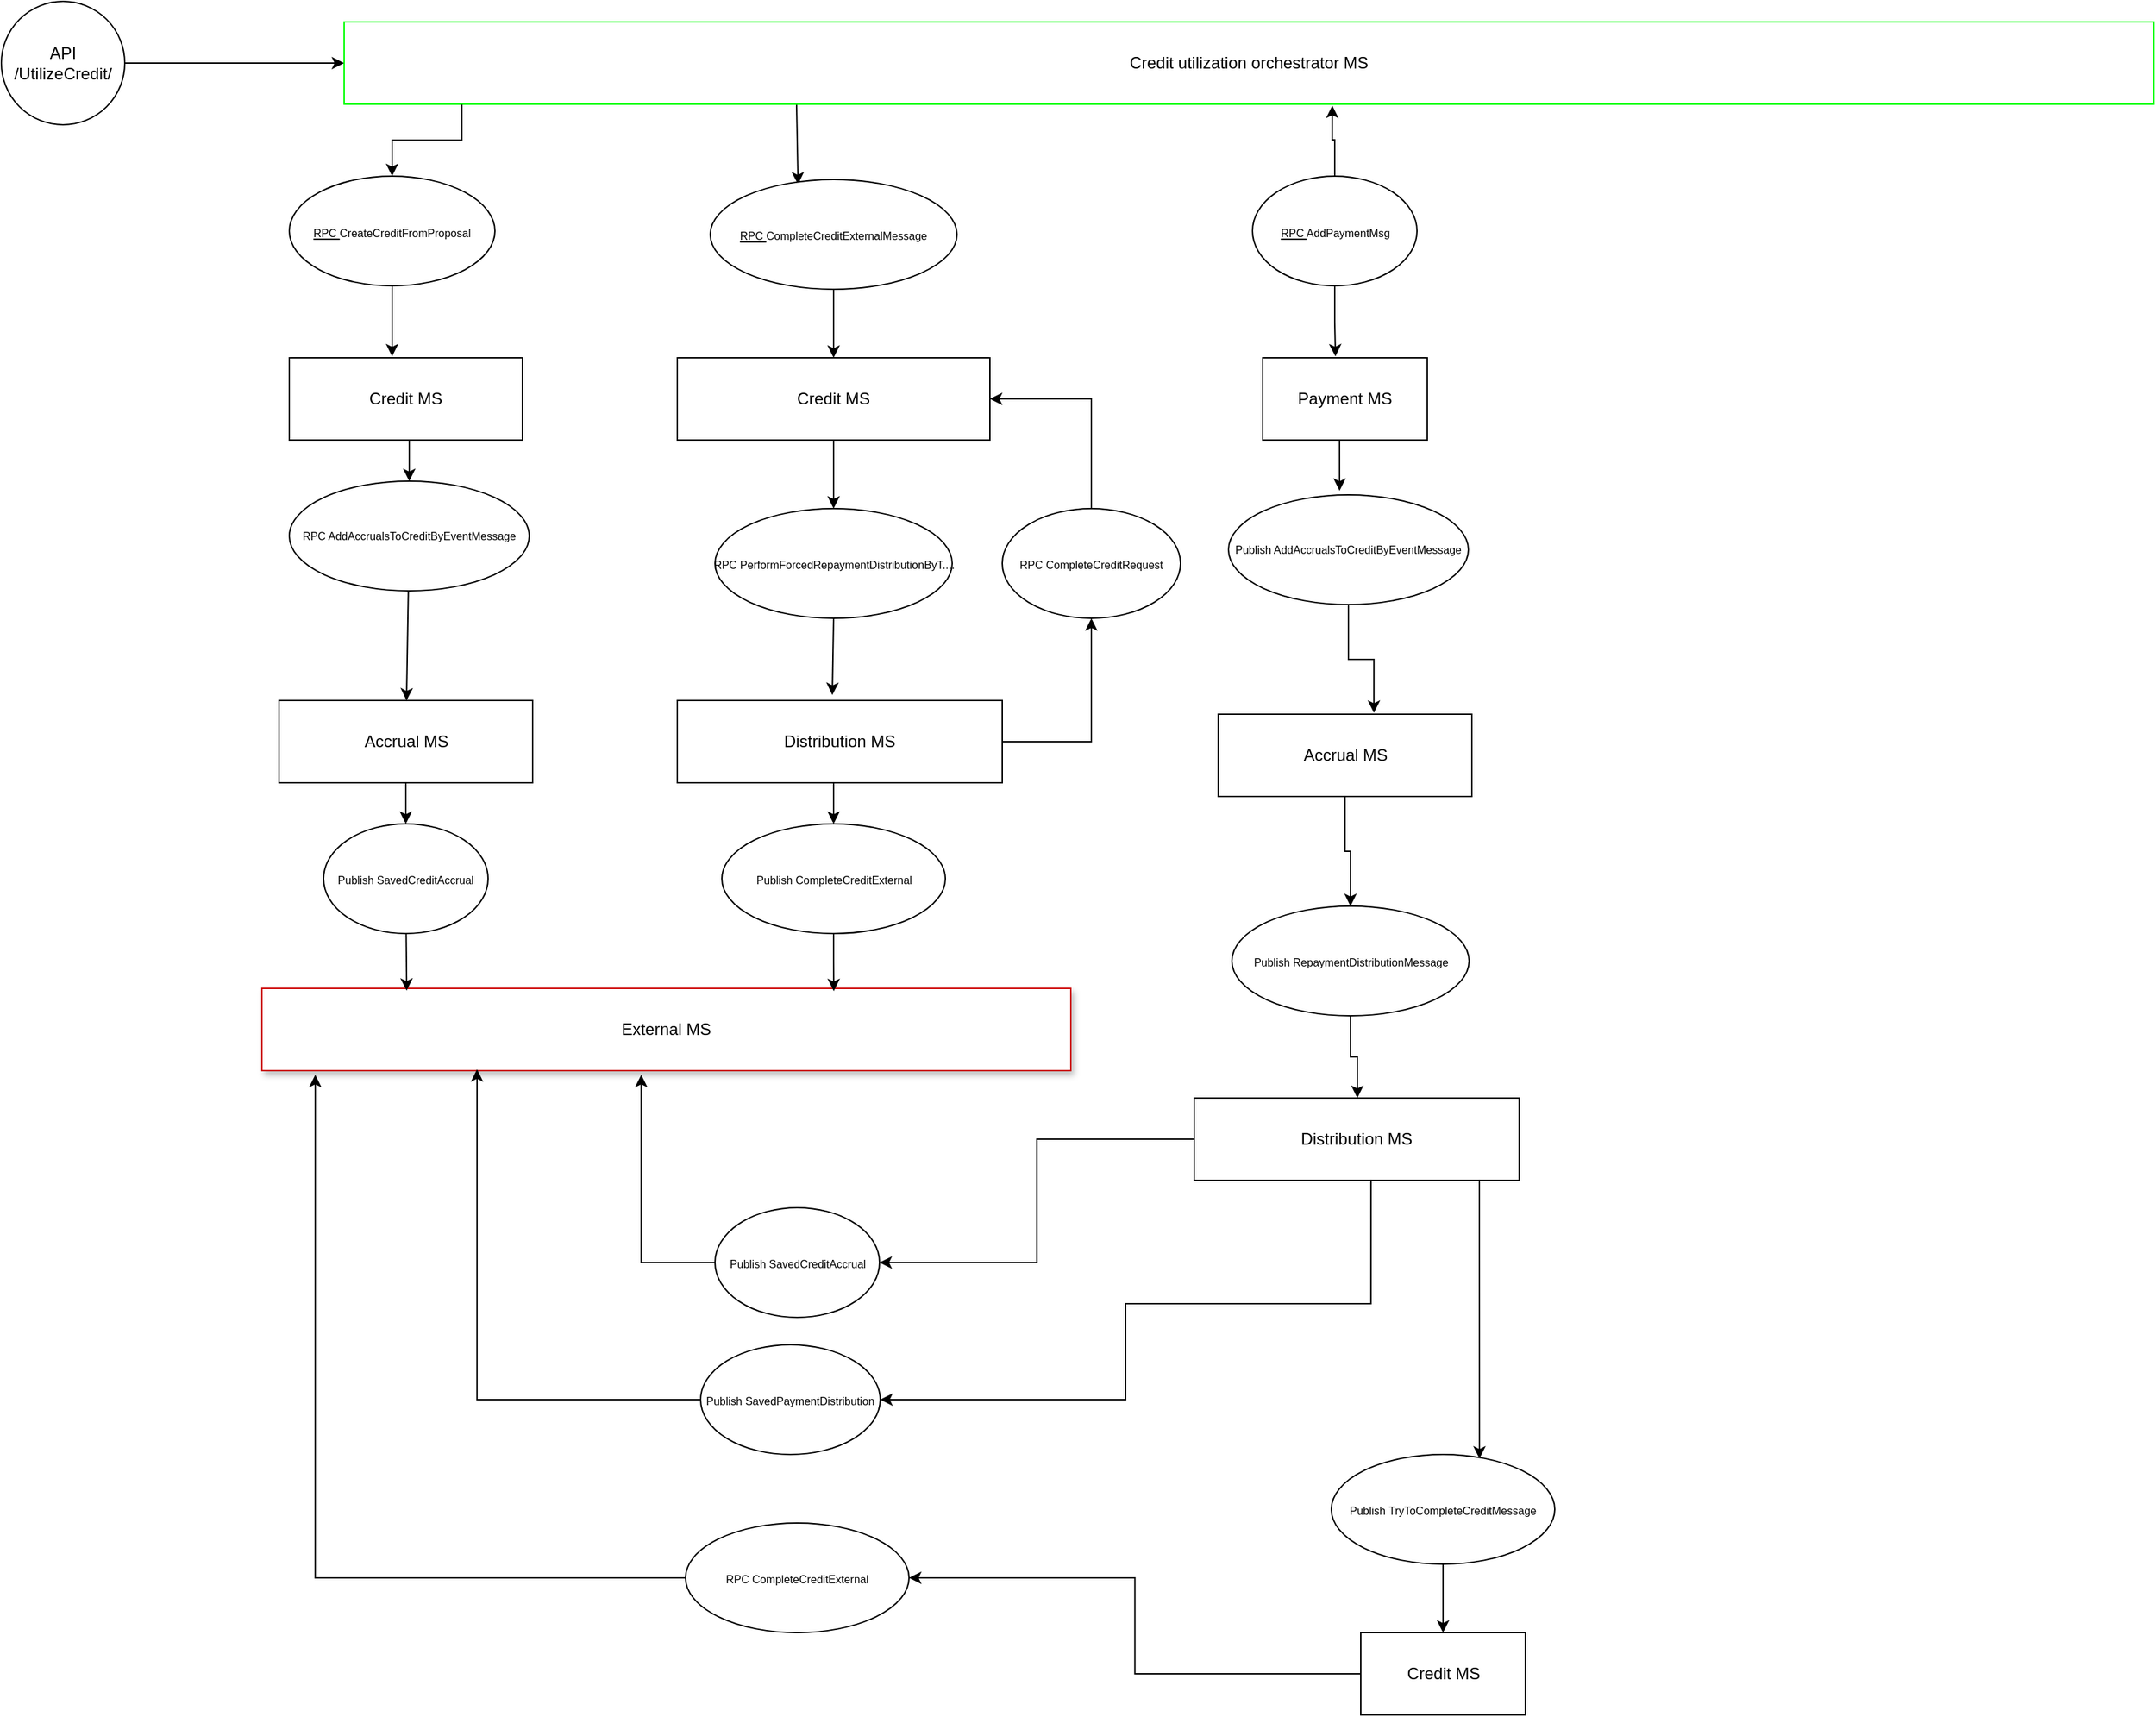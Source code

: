 <mxfile version="12.1.1" type="github" pages="1">
  <diagram id="sl8NYqq8rNl9QEhFI1fA" name="Page-1">
    <mxGraphModel dx="1704" dy="762" grid="1" gridSize="10" guides="1" tooltips="1" connect="1" arrows="1" fold="1" page="1" pageScale="1" pageWidth="1654" pageHeight="2336" math="0" shadow="0">
      <root>
        <mxCell id="0"/>
        <mxCell id="1" parent="0"/>
        <mxCell id="KffA6eCXS93T_gcKlZLA-15" style="edgeStyle=none;rounded=0;orthogonalLoop=1;jettySize=auto;html=1;exitX=1;exitY=0.5;exitDx=0;exitDy=0;" parent="1" source="KffA6eCXS93T_gcKlZLA-1" target="KffA6eCXS93T_gcKlZLA-2" edge="1">
          <mxGeometry relative="1" as="geometry"/>
        </mxCell>
        <mxCell id="KffA6eCXS93T_gcKlZLA-1" value="API /UtilizeCredit/" style="ellipse;whiteSpace=wrap;html=1;aspect=fixed;" parent="1" vertex="1">
          <mxGeometry x="10" y="40" width="90" height="90" as="geometry"/>
        </mxCell>
        <mxCell id="hxs0Rnnzoc4zQOYMcGCk-1" style="edgeStyle=none;rounded=0;orthogonalLoop=1;jettySize=auto;html=1;exitX=0.25;exitY=1;exitDx=0;exitDy=0;entryX=0.356;entryY=0.044;entryDx=0;entryDy=0;entryPerimeter=0;" edge="1" parent="1" source="KffA6eCXS93T_gcKlZLA-2" target="KffA6eCXS93T_gcKlZLA-36">
          <mxGeometry relative="1" as="geometry"/>
        </mxCell>
        <mxCell id="KffA6eCXS93T_gcKlZLA-2" value="Credit utilization orchestrator MS" style="rounded=0;whiteSpace=wrap;html=1;strokeColor=#00FF00;" parent="1" vertex="1">
          <mxGeometry x="260" y="55" width="1320" height="60" as="geometry"/>
        </mxCell>
        <mxCell id="hxs0Rnnzoc4zQOYMcGCk-45" style="edgeStyle=orthogonalEdgeStyle;rounded=0;orthogonalLoop=1;jettySize=auto;html=1;exitX=0.5;exitY=1;exitDx=0;exitDy=0;entryX=0.5;entryY=0;entryDx=0;entryDy=0;" edge="1" parent="1" source="KffA6eCXS93T_gcKlZLA-6" target="KffA6eCXS93T_gcKlZLA-21">
          <mxGeometry relative="1" as="geometry"/>
        </mxCell>
        <mxCell id="KffA6eCXS93T_gcKlZLA-6" value="Credit MS" style="rounded=0;whiteSpace=wrap;html=1;" parent="1" vertex="1">
          <mxGeometry x="220" y="300" width="170" height="60" as="geometry"/>
        </mxCell>
        <mxCell id="KffA6eCXS93T_gcKlZLA-39" style="edgeStyle=orthogonalEdgeStyle;rounded=0;orthogonalLoop=1;jettySize=auto;html=1;exitX=0.5;exitY=1;exitDx=0;exitDy=0;entryX=0.5;entryY=0;entryDx=0;entryDy=0;" parent="1" source="KffA6eCXS93T_gcKlZLA-12" target="KffA6eCXS93T_gcKlZLA-29" edge="1">
          <mxGeometry relative="1" as="geometry"/>
        </mxCell>
        <mxCell id="KffA6eCXS93T_gcKlZLA-12" value="Accrual MS&lt;br&gt;" style="rounded=0;whiteSpace=wrap;html=1;" parent="1" vertex="1">
          <mxGeometry x="212.5" y="550" width="185" height="60" as="geometry"/>
        </mxCell>
        <mxCell id="KffA6eCXS93T_gcKlZLA-14" value="&lt;h3&gt;&lt;br&gt;&lt;/h3&gt;" style="text;html=1;resizable=0;points=[];autosize=1;align=left;verticalAlign=top;spacingTop=-4;" parent="1" vertex="1">
          <mxGeometry x="70" y="410" width="20" height="40" as="geometry"/>
        </mxCell>
        <mxCell id="KffA6eCXS93T_gcKlZLA-16" value="External MS" style="rounded=0;whiteSpace=wrap;html=1;shadow=1;strokeColor=#CC0000;" parent="1" vertex="1">
          <mxGeometry x="200" y="760" width="590" height="60" as="geometry"/>
        </mxCell>
        <mxCell id="hxs0Rnnzoc4zQOYMcGCk-5" style="edgeStyle=none;rounded=0;orthogonalLoop=1;jettySize=auto;html=1;exitX=0.5;exitY=1;exitDx=0;exitDy=0;entryX=0.5;entryY=0;entryDx=0;entryDy=0;" edge="1" parent="1" source="KffA6eCXS93T_gcKlZLA-19" target="hxs0Rnnzoc4zQOYMcGCk-3">
          <mxGeometry relative="1" as="geometry"/>
        </mxCell>
        <mxCell id="KffA6eCXS93T_gcKlZLA-19" value="Credit MS" style="rounded=0;whiteSpace=wrap;html=1;" parent="1" vertex="1">
          <mxGeometry x="503" y="300" width="228" height="60" as="geometry"/>
        </mxCell>
        <mxCell id="KffA6eCXS93T_gcKlZLA-34" value="" style="edgeStyle=none;rounded=0;orthogonalLoop=1;jettySize=auto;html=1;" parent="1" source="KffA6eCXS93T_gcKlZLA-21" target="KffA6eCXS93T_gcKlZLA-12" edge="1">
          <mxGeometry relative="1" as="geometry"/>
        </mxCell>
        <mxCell id="KffA6eCXS93T_gcKlZLA-21" value="&lt;h6 style=&quot;text-align: left&quot;&gt;&lt;font style=&quot;font-weight: normal ; font-size: 8px&quot;&gt;RPC AddAccrualsToCreditByEventMessage&lt;/font&gt;&lt;/h6&gt;" style="ellipse;whiteSpace=wrap;html=1;" parent="1" vertex="1">
          <mxGeometry x="220" y="390" width="175" height="80" as="geometry"/>
        </mxCell>
        <mxCell id="KffA6eCXS93T_gcKlZLA-28" style="edgeStyle=none;rounded=0;orthogonalLoop=1;jettySize=auto;html=1;" parent="1" source="KffA6eCXS93T_gcKlZLA-26" edge="1">
          <mxGeometry relative="1" as="geometry">
            <mxPoint x="295" y="299" as="targetPoint"/>
          </mxGeometry>
        </mxCell>
        <mxCell id="KffA6eCXS93T_gcKlZLA-26" value="&lt;font style=&quot;font-size: 8px&quot;&gt;&lt;u&gt;RPC &lt;/u&gt;CreateCreditFromProposal&lt;/font&gt;" style="ellipse;whiteSpace=wrap;html=1;" parent="1" vertex="1">
          <mxGeometry x="220" y="167.5" width="150" height="80" as="geometry"/>
        </mxCell>
        <mxCell id="KffA6eCXS93T_gcKlZLA-27" style="edgeStyle=orthogonalEdgeStyle;rounded=0;orthogonalLoop=1;jettySize=auto;html=1;exitX=0.065;exitY=1.005;exitDx=0;exitDy=0;entryX=0.5;entryY=0;entryDx=0;entryDy=0;exitPerimeter=0;" parent="1" source="KffA6eCXS93T_gcKlZLA-2" target="KffA6eCXS93T_gcKlZLA-26" edge="1">
          <mxGeometry relative="1" as="geometry">
            <mxPoint x="275" y="250" as="targetPoint"/>
            <mxPoint x="340.833" y="115" as="sourcePoint"/>
            <Array as="points"/>
          </mxGeometry>
        </mxCell>
        <mxCell id="KffA6eCXS93T_gcKlZLA-42" style="edgeStyle=none;rounded=0;orthogonalLoop=1;jettySize=auto;html=1;entryX=0.179;entryY=0.028;entryDx=0;entryDy=0;entryPerimeter=0;" parent="1" source="KffA6eCXS93T_gcKlZLA-29" target="KffA6eCXS93T_gcKlZLA-16" edge="1">
          <mxGeometry relative="1" as="geometry"/>
        </mxCell>
        <mxCell id="KffA6eCXS93T_gcKlZLA-29" value="&lt;font style=&quot;font-size: 8px&quot;&gt;Publish SavedCreditAccrual&lt;/font&gt;" style="ellipse;whiteSpace=wrap;html=1;" parent="1" vertex="1">
          <mxGeometry x="245" y="640" width="120" height="80" as="geometry"/>
        </mxCell>
        <mxCell id="KffA6eCXS93T_gcKlZLA-37" style="edgeStyle=none;rounded=0;orthogonalLoop=1;jettySize=auto;html=1;entryX=0.5;entryY=0;entryDx=0;entryDy=0;" parent="1" source="KffA6eCXS93T_gcKlZLA-36" target="KffA6eCXS93T_gcKlZLA-19" edge="1">
          <mxGeometry relative="1" as="geometry"/>
        </mxCell>
        <mxCell id="KffA6eCXS93T_gcKlZLA-36" value="&lt;font style=&quot;font-size: 8px&quot;&gt;&lt;u&gt;RPC&amp;nbsp;&lt;/u&gt;CompleteCreditExternalMessage&lt;/font&gt;" style="ellipse;whiteSpace=wrap;html=1;" parent="1" vertex="1">
          <mxGeometry x="527" y="170" width="180" height="80" as="geometry"/>
        </mxCell>
        <mxCell id="hxs0Rnnzoc4zQOYMcGCk-7" style="edgeStyle=orthogonalEdgeStyle;rounded=0;orthogonalLoop=1;jettySize=auto;html=1;exitX=1;exitY=0.5;exitDx=0;exitDy=0;entryX=0.5;entryY=1;entryDx=0;entryDy=0;" edge="1" parent="1" source="hxs0Rnnzoc4zQOYMcGCk-2" target="hxs0Rnnzoc4zQOYMcGCk-6">
          <mxGeometry relative="1" as="geometry"/>
        </mxCell>
        <mxCell id="hxs0Rnnzoc4zQOYMcGCk-10" style="edgeStyle=orthogonalEdgeStyle;rounded=0;orthogonalLoop=1;jettySize=auto;html=1;exitX=0.5;exitY=1;exitDx=0;exitDy=0;entryX=0.5;entryY=0;entryDx=0;entryDy=0;" edge="1" parent="1" source="hxs0Rnnzoc4zQOYMcGCk-2" target="hxs0Rnnzoc4zQOYMcGCk-9">
          <mxGeometry relative="1" as="geometry"/>
        </mxCell>
        <mxCell id="hxs0Rnnzoc4zQOYMcGCk-2" value="Distribution MS" style="rounded=0;whiteSpace=wrap;html=1;" vertex="1" parent="1">
          <mxGeometry x="503" y="550" width="237" height="60" as="geometry"/>
        </mxCell>
        <mxCell id="hxs0Rnnzoc4zQOYMcGCk-4" style="edgeStyle=none;rounded=0;orthogonalLoop=1;jettySize=auto;html=1;exitX=0.5;exitY=1;exitDx=0;exitDy=0;entryX=0.477;entryY=-0.067;entryDx=0;entryDy=0;entryPerimeter=0;" edge="1" parent="1" source="hxs0Rnnzoc4zQOYMcGCk-3" target="hxs0Rnnzoc4zQOYMcGCk-2">
          <mxGeometry relative="1" as="geometry"/>
        </mxCell>
        <mxCell id="hxs0Rnnzoc4zQOYMcGCk-3" value="&lt;font style=&quot;font-size: 8px&quot;&gt;RPC&amp;nbsp;PerformForcedRepaymentDistributionByT....&lt;/font&gt;" style="ellipse;whiteSpace=wrap;html=1;" vertex="1" parent="1">
          <mxGeometry x="530.5" y="410" width="173" height="80" as="geometry"/>
        </mxCell>
        <mxCell id="hxs0Rnnzoc4zQOYMcGCk-6" value="&lt;font style=&quot;font-size: 8px&quot;&gt;RPC CompleteCreditRequest&lt;/font&gt;" style="ellipse;whiteSpace=wrap;html=1;" vertex="1" parent="1">
          <mxGeometry x="740" y="410" width="130" height="80" as="geometry"/>
        </mxCell>
        <mxCell id="hxs0Rnnzoc4zQOYMcGCk-11" style="edgeStyle=orthogonalEdgeStyle;rounded=0;orthogonalLoop=1;jettySize=auto;html=1;exitX=0.5;exitY=1;exitDx=0;exitDy=0;entryX=0.707;entryY=0.033;entryDx=0;entryDy=0;entryPerimeter=0;" edge="1" parent="1" source="hxs0Rnnzoc4zQOYMcGCk-9" target="KffA6eCXS93T_gcKlZLA-16">
          <mxGeometry relative="1" as="geometry"/>
        </mxCell>
        <mxCell id="hxs0Rnnzoc4zQOYMcGCk-9" value="&lt;font style=&quot;font-size: 8px&quot;&gt;Publish CompleteCreditExternal&lt;/font&gt;" style="ellipse;whiteSpace=wrap;html=1;" vertex="1" parent="1">
          <mxGeometry x="535.5" y="640" width="163" height="80" as="geometry"/>
        </mxCell>
        <mxCell id="hxs0Rnnzoc4zQOYMcGCk-8" style="edgeStyle=orthogonalEdgeStyle;rounded=0;orthogonalLoop=1;jettySize=auto;html=1;exitX=0.5;exitY=0;exitDx=0;exitDy=0;entryX=1;entryY=0.5;entryDx=0;entryDy=0;" edge="1" parent="1" source="hxs0Rnnzoc4zQOYMcGCk-6" target="KffA6eCXS93T_gcKlZLA-19">
          <mxGeometry relative="1" as="geometry"/>
        </mxCell>
        <mxCell id="hxs0Rnnzoc4zQOYMcGCk-19" style="edgeStyle=orthogonalEdgeStyle;rounded=0;orthogonalLoop=1;jettySize=auto;html=1;exitX=0.5;exitY=1;exitDx=0;exitDy=0;entryX=0.463;entryY=-0.037;entryDx=0;entryDy=0;entryPerimeter=0;" edge="1" parent="1" source="hxs0Rnnzoc4zQOYMcGCk-13" target="hxs0Rnnzoc4zQOYMcGCk-18">
          <mxGeometry relative="1" as="geometry"/>
        </mxCell>
        <mxCell id="hxs0Rnnzoc4zQOYMcGCk-13" value="Payment MS" style="rounded=0;whiteSpace=wrap;html=1;" vertex="1" parent="1">
          <mxGeometry x="930" y="300" width="120" height="60" as="geometry"/>
        </mxCell>
        <mxCell id="hxs0Rnnzoc4zQOYMcGCk-15" style="edgeStyle=orthogonalEdgeStyle;rounded=0;orthogonalLoop=1;jettySize=auto;html=1;exitX=0.5;exitY=1;exitDx=0;exitDy=0;entryX=0.442;entryY=-0.017;entryDx=0;entryDy=0;entryPerimeter=0;" edge="1" parent="1" source="hxs0Rnnzoc4zQOYMcGCk-14" target="hxs0Rnnzoc4zQOYMcGCk-13">
          <mxGeometry relative="1" as="geometry"/>
        </mxCell>
        <mxCell id="hxs0Rnnzoc4zQOYMcGCk-16" style="edgeStyle=orthogonalEdgeStyle;rounded=0;orthogonalLoop=1;jettySize=auto;html=1;exitX=0.5;exitY=0;exitDx=0;exitDy=0;entryX=0.546;entryY=1.017;entryDx=0;entryDy=0;entryPerimeter=0;" edge="1" parent="1" source="hxs0Rnnzoc4zQOYMcGCk-14" target="KffA6eCXS93T_gcKlZLA-2">
          <mxGeometry relative="1" as="geometry">
            <Array as="points">
              <mxPoint x="982" y="141"/>
              <mxPoint x="981" y="141"/>
            </Array>
          </mxGeometry>
        </mxCell>
        <mxCell id="hxs0Rnnzoc4zQOYMcGCk-14" value="&lt;font style=&quot;font-size: 8px&quot;&gt;&lt;u&gt;RPC &lt;/u&gt;AddPaymentMsg&lt;/font&gt;" style="ellipse;whiteSpace=wrap;html=1;" vertex="1" parent="1">
          <mxGeometry x="922.5" y="167.5" width="120" height="80" as="geometry"/>
        </mxCell>
        <mxCell id="hxs0Rnnzoc4zQOYMcGCk-24" style="edgeStyle=orthogonalEdgeStyle;rounded=0;orthogonalLoop=1;jettySize=auto;html=1;" edge="1" parent="1" source="hxs0Rnnzoc4zQOYMcGCk-17" target="hxs0Rnnzoc4zQOYMcGCk-22">
          <mxGeometry relative="1" as="geometry"/>
        </mxCell>
        <mxCell id="hxs0Rnnzoc4zQOYMcGCk-17" value="Accrual MS&lt;br&gt;" style="rounded=0;whiteSpace=wrap;html=1;" vertex="1" parent="1">
          <mxGeometry x="897.5" y="560" width="185" height="60" as="geometry"/>
        </mxCell>
        <mxCell id="hxs0Rnnzoc4zQOYMcGCk-20" style="edgeStyle=orthogonalEdgeStyle;rounded=0;orthogonalLoop=1;jettySize=auto;html=1;exitX=0.5;exitY=1;exitDx=0;exitDy=0;entryX=0.614;entryY=-0.017;entryDx=0;entryDy=0;entryPerimeter=0;" edge="1" parent="1" source="hxs0Rnnzoc4zQOYMcGCk-18" target="hxs0Rnnzoc4zQOYMcGCk-17">
          <mxGeometry relative="1" as="geometry"/>
        </mxCell>
        <mxCell id="hxs0Rnnzoc4zQOYMcGCk-18" value="&lt;h6 style=&quot;text-align: left&quot;&gt;&lt;font style=&quot;font-weight: normal ; font-size: 8px&quot;&gt;Publish AddAccrualsToCreditByEventMessage&lt;/font&gt;&lt;/h6&gt;" style="ellipse;whiteSpace=wrap;html=1;" vertex="1" parent="1">
          <mxGeometry x="905" y="400" width="175" height="80" as="geometry"/>
        </mxCell>
        <mxCell id="hxs0Rnnzoc4zQOYMcGCk-27" style="edgeStyle=orthogonalEdgeStyle;rounded=0;orthogonalLoop=1;jettySize=auto;html=1;entryX=1;entryY=0.5;entryDx=0;entryDy=0;" edge="1" parent="1" source="hxs0Rnnzoc4zQOYMcGCk-21" target="hxs0Rnnzoc4zQOYMcGCk-26">
          <mxGeometry relative="1" as="geometry"/>
        </mxCell>
        <mxCell id="hxs0Rnnzoc4zQOYMcGCk-30" style="edgeStyle=orthogonalEdgeStyle;rounded=0;orthogonalLoop=1;jettySize=auto;html=1;entryX=1;entryY=0.5;entryDx=0;entryDy=0;exitX=0.544;exitY=1;exitDx=0;exitDy=0;exitPerimeter=0;" edge="1" parent="1" source="hxs0Rnnzoc4zQOYMcGCk-21" target="hxs0Rnnzoc4zQOYMcGCk-29">
          <mxGeometry relative="1" as="geometry">
            <Array as="points">
              <mxPoint x="1009" y="990"/>
              <mxPoint x="830" y="990"/>
              <mxPoint x="830" y="1060"/>
            </Array>
          </mxGeometry>
        </mxCell>
        <mxCell id="hxs0Rnnzoc4zQOYMcGCk-37" style="edgeStyle=orthogonalEdgeStyle;rounded=0;orthogonalLoop=1;jettySize=auto;html=1;entryX=0.663;entryY=0.038;entryDx=0;entryDy=0;entryPerimeter=0;" edge="1" parent="1" source="hxs0Rnnzoc4zQOYMcGCk-21" target="hxs0Rnnzoc4zQOYMcGCk-36">
          <mxGeometry relative="1" as="geometry">
            <Array as="points">
              <mxPoint x="1088" y="950"/>
              <mxPoint x="1088" y="950"/>
            </Array>
          </mxGeometry>
        </mxCell>
        <mxCell id="hxs0Rnnzoc4zQOYMcGCk-21" value="Distribution MS" style="rounded=0;whiteSpace=wrap;html=1;" vertex="1" parent="1">
          <mxGeometry x="880" y="840" width="237" height="60" as="geometry"/>
        </mxCell>
        <mxCell id="hxs0Rnnzoc4zQOYMcGCk-25" style="edgeStyle=orthogonalEdgeStyle;rounded=0;orthogonalLoop=1;jettySize=auto;html=1;" edge="1" parent="1" source="hxs0Rnnzoc4zQOYMcGCk-22">
          <mxGeometry relative="1" as="geometry">
            <mxPoint x="999" y="840" as="targetPoint"/>
            <Array as="points">
              <mxPoint x="994" y="810"/>
              <mxPoint x="999" y="810"/>
            </Array>
          </mxGeometry>
        </mxCell>
        <mxCell id="hxs0Rnnzoc4zQOYMcGCk-22" value="&lt;font style=&quot;font-size: 8px&quot;&gt;Publish&amp;nbsp;RepaymentDistributionMessage&lt;/font&gt;" style="ellipse;whiteSpace=wrap;html=1;" vertex="1" parent="1">
          <mxGeometry x="907.5" y="700" width="173" height="80" as="geometry"/>
        </mxCell>
        <mxCell id="hxs0Rnnzoc4zQOYMcGCk-28" style="edgeStyle=orthogonalEdgeStyle;rounded=0;orthogonalLoop=1;jettySize=auto;html=1;entryX=0.469;entryY=1.05;entryDx=0;entryDy=0;entryPerimeter=0;" edge="1" parent="1" source="hxs0Rnnzoc4zQOYMcGCk-26" target="KffA6eCXS93T_gcKlZLA-16">
          <mxGeometry relative="1" as="geometry">
            <Array as="points">
              <mxPoint x="477" y="960"/>
            </Array>
          </mxGeometry>
        </mxCell>
        <mxCell id="hxs0Rnnzoc4zQOYMcGCk-26" value="&lt;font style=&quot;font-size: 8px&quot;&gt;Publish&amp;nbsp;SavedCreditAccrual&lt;/font&gt;" style="ellipse;whiteSpace=wrap;html=1;" vertex="1" parent="1">
          <mxGeometry x="530.5" y="920" width="120" height="80" as="geometry"/>
        </mxCell>
        <mxCell id="hxs0Rnnzoc4zQOYMcGCk-31" style="edgeStyle=orthogonalEdgeStyle;rounded=0;orthogonalLoop=1;jettySize=auto;html=1;entryX=0.266;entryY=0.983;entryDx=0;entryDy=0;entryPerimeter=0;" edge="1" parent="1" source="hxs0Rnnzoc4zQOYMcGCk-29" target="KffA6eCXS93T_gcKlZLA-16">
          <mxGeometry relative="1" as="geometry">
            <mxPoint x="360" y="830" as="targetPoint"/>
            <Array as="points">
              <mxPoint x="357" y="1060"/>
            </Array>
          </mxGeometry>
        </mxCell>
        <mxCell id="hxs0Rnnzoc4zQOYMcGCk-29" value="&lt;font style=&quot;font-size: 8px&quot;&gt;Publish&amp;nbsp;SavedPaymentDistribution&lt;/font&gt;" style="ellipse;whiteSpace=wrap;html=1;" vertex="1" parent="1">
          <mxGeometry x="520" y="1020" width="131" height="80" as="geometry"/>
        </mxCell>
        <mxCell id="hxs0Rnnzoc4zQOYMcGCk-39" style="edgeStyle=orthogonalEdgeStyle;rounded=0;orthogonalLoop=1;jettySize=auto;html=1;entryX=0.5;entryY=0;entryDx=0;entryDy=0;" edge="1" parent="1" source="hxs0Rnnzoc4zQOYMcGCk-36" target="hxs0Rnnzoc4zQOYMcGCk-38">
          <mxGeometry relative="1" as="geometry"/>
        </mxCell>
        <mxCell id="hxs0Rnnzoc4zQOYMcGCk-36" value="&lt;font style=&quot;font-size: 8px&quot;&gt;Publish&amp;nbsp;TryToCompleteCreditMessage&lt;/font&gt;" style="ellipse;whiteSpace=wrap;html=1;" vertex="1" parent="1">
          <mxGeometry x="980" y="1100" width="163" height="80" as="geometry"/>
        </mxCell>
        <mxCell id="hxs0Rnnzoc4zQOYMcGCk-43" style="edgeStyle=orthogonalEdgeStyle;rounded=0;orthogonalLoop=1;jettySize=auto;html=1;entryX=1;entryY=0.5;entryDx=0;entryDy=0;" edge="1" parent="1" source="hxs0Rnnzoc4zQOYMcGCk-38" target="hxs0Rnnzoc4zQOYMcGCk-40">
          <mxGeometry relative="1" as="geometry"/>
        </mxCell>
        <mxCell id="hxs0Rnnzoc4zQOYMcGCk-38" value="Credit MS" style="rounded=0;whiteSpace=wrap;html=1;" vertex="1" parent="1">
          <mxGeometry x="1001.5" y="1230" width="120" height="60" as="geometry"/>
        </mxCell>
        <mxCell id="hxs0Rnnzoc4zQOYMcGCk-44" style="edgeStyle=orthogonalEdgeStyle;rounded=0;orthogonalLoop=1;jettySize=auto;html=1;entryX=0.066;entryY=1.05;entryDx=0;entryDy=0;entryPerimeter=0;" edge="1" parent="1" source="hxs0Rnnzoc4zQOYMcGCk-40" target="KffA6eCXS93T_gcKlZLA-16">
          <mxGeometry relative="1" as="geometry">
            <Array as="points">
              <mxPoint x="239" y="1190"/>
            </Array>
          </mxGeometry>
        </mxCell>
        <mxCell id="hxs0Rnnzoc4zQOYMcGCk-40" value="&lt;font style=&quot;font-size: 8px&quot;&gt;RPC&amp;nbsp;CompleteCreditExternal&lt;/font&gt;" style="ellipse;whiteSpace=wrap;html=1;" vertex="1" parent="1">
          <mxGeometry x="509" y="1150" width="163" height="80" as="geometry"/>
        </mxCell>
      </root>
    </mxGraphModel>
  </diagram>
</mxfile>
